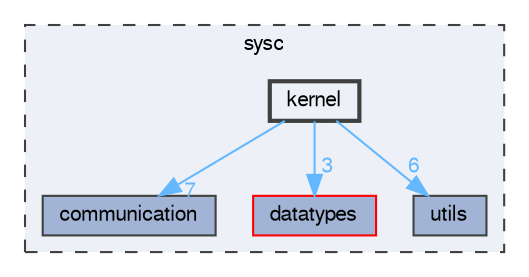 digraph "sysc/kernel"
{
 // LATEX_PDF_SIZE
  bgcolor="transparent";
  edge [fontname=FreeSans,fontsize=10,labelfontname=FreeSans,labelfontsize=10];
  node [fontname=FreeSans,fontsize=10,shape=box,height=0.2,width=0.4];
  compound=true
  subgraph clusterdir_b3fe251d03f02f270a00ddc1eaee8ac2 {
    graph [ bgcolor="#edf0f7", pencolor="grey25", label="sysc", fontname=FreeSans,fontsize=10 style="filled,dashed", URL="dir_b3fe251d03f02f270a00ddc1eaee8ac2.html",tooltip=""]
  dir_1f5acf9294170349f6e9bfe447c29bee [label="communication", fillcolor="#a2b4d6", color="grey25", style="filled", URL="dir_1f5acf9294170349f6e9bfe447c29bee.html",tooltip=""];
  dir_5e69c086e82be690ab2b0365646e74e7 [label="datatypes", fillcolor="#a2b4d6", color="red", style="filled", URL="dir_5e69c086e82be690ab2b0365646e74e7.html",tooltip=""];
  dir_abe2d21ecb619c40140cdc0b9ea59ef5 [label="utils", fillcolor="#a2b4d6", color="grey25", style="filled", URL="dir_abe2d21ecb619c40140cdc0b9ea59ef5.html",tooltip=""];
  dir_b4b56023568c35e5a49172d00a6c7a39 [label="kernel", fillcolor="#edf0f7", color="grey25", style="filled,bold", URL="dir_b4b56023568c35e5a49172d00a6c7a39.html",tooltip=""];
  }
  dir_b4b56023568c35e5a49172d00a6c7a39->dir_1f5acf9294170349f6e9bfe447c29bee [headlabel="7", labeldistance=1.5 headhref="dir_000005_000001.html" href="dir_000005_000001.html" color="steelblue1" fontcolor="steelblue1"];
  dir_b4b56023568c35e5a49172d00a6c7a39->dir_5e69c086e82be690ab2b0365646e74e7 [headlabel="3", labeldistance=1.5 headhref="dir_000005_000002.html" href="dir_000005_000002.html" color="steelblue1" fontcolor="steelblue1"];
  dir_b4b56023568c35e5a49172d00a6c7a39->dir_abe2d21ecb619c40140cdc0b9ea59ef5 [headlabel="6", labeldistance=1.5 headhref="dir_000005_000009.html" href="dir_000005_000009.html" color="steelblue1" fontcolor="steelblue1"];
}
